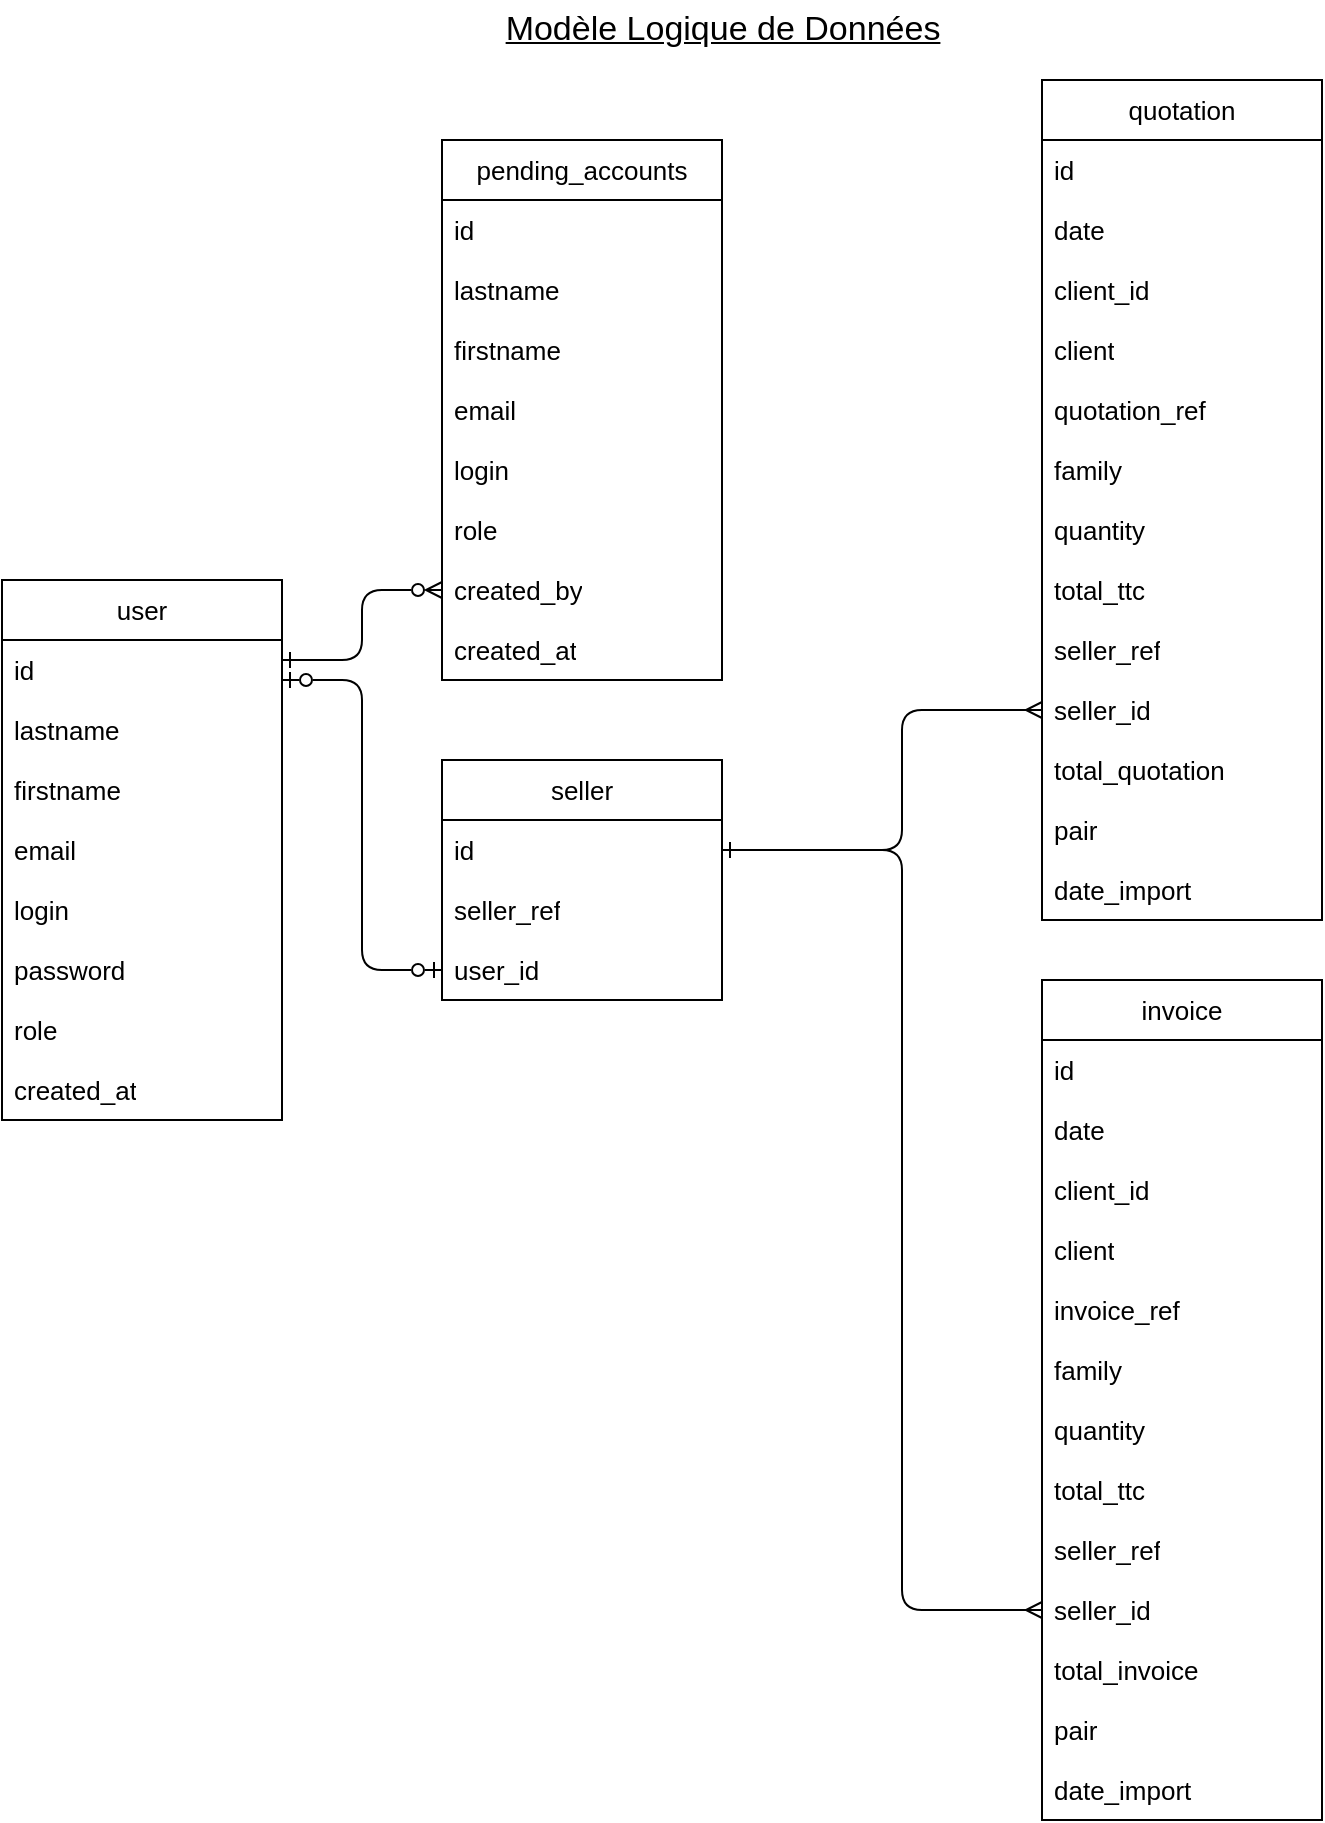 <mxfile>
    <diagram id="SjCUDSjNCKGChw6FmDaM" name="Page-1">
        <mxGraphModel dx="1010" dy="973" grid="1" gridSize="10" guides="1" tooltips="1" connect="1" arrows="1" fold="1" page="1" pageScale="1" pageWidth="827" pageHeight="1169" math="0" shadow="0">
            <root>
                <mxCell id="0"/>
                <mxCell id="1" parent="0"/>
                <mxCell id="3" value="Modèle Logique de Données" style="text;html=1;align=center;verticalAlign=middle;resizable=0;points=[];autosize=1;strokeColor=none;fillColor=none;fontSize=17;fontStyle=4" parent="1" vertex="1">
                    <mxGeometry x="260" width="240" height="30" as="geometry"/>
                </mxCell>
                <mxCell id="12" value="invoice" style="swimlane;fontStyle=0;childLayout=stackLayout;horizontal=1;startSize=30;horizontalStack=0;resizeParent=1;resizeParentMax=0;resizeLast=0;collapsible=1;marginBottom=0;whiteSpace=wrap;html=1;fontSize=13;" parent="1" vertex="1">
                    <mxGeometry x="540" y="490" width="140" height="420" as="geometry"/>
                </mxCell>
                <mxCell id="13" value="id" style="text;strokeColor=none;fillColor=none;align=left;verticalAlign=middle;spacingLeft=4;spacingRight=4;overflow=hidden;points=[[0,0.5],[1,0.5]];portConstraint=eastwest;rotatable=0;whiteSpace=wrap;html=1;fontSize=13;" parent="12" vertex="1">
                    <mxGeometry y="30" width="140" height="30" as="geometry"/>
                </mxCell>
                <mxCell id="14" value="date" style="text;strokeColor=none;fillColor=none;align=left;verticalAlign=middle;spacingLeft=4;spacingRight=4;overflow=hidden;points=[[0,0.5],[1,0.5]];portConstraint=eastwest;rotatable=0;whiteSpace=wrap;html=1;fontSize=13;" parent="12" vertex="1">
                    <mxGeometry y="60" width="140" height="30" as="geometry"/>
                </mxCell>
                <mxCell id="48" value="client_id" style="text;strokeColor=none;fillColor=none;align=left;verticalAlign=middle;spacingLeft=4;spacingRight=4;overflow=hidden;points=[[0,0.5],[1,0.5]];portConstraint=eastwest;rotatable=0;whiteSpace=wrap;html=1;fontSize=13;" parent="12" vertex="1">
                    <mxGeometry y="90" width="140" height="30" as="geometry"/>
                </mxCell>
                <mxCell id="49" value="client" style="text;strokeColor=none;fillColor=none;align=left;verticalAlign=middle;spacingLeft=4;spacingRight=4;overflow=hidden;points=[[0,0.5],[1,0.5]];portConstraint=eastwest;rotatable=0;whiteSpace=wrap;html=1;fontSize=13;" parent="12" vertex="1">
                    <mxGeometry y="120" width="140" height="30" as="geometry"/>
                </mxCell>
                <mxCell id="57" value="invoice_ref" style="text;strokeColor=none;fillColor=none;align=left;verticalAlign=middle;spacingLeft=4;spacingRight=4;overflow=hidden;points=[[0,0.5],[1,0.5]];portConstraint=eastwest;rotatable=0;whiteSpace=wrap;html=1;fontSize=13;" parent="12" vertex="1">
                    <mxGeometry y="150" width="140" height="30" as="geometry"/>
                </mxCell>
                <mxCell id="59" value="family" style="text;strokeColor=none;fillColor=none;align=left;verticalAlign=middle;spacingLeft=4;spacingRight=4;overflow=hidden;points=[[0,0.5],[1,0.5]];portConstraint=eastwest;rotatable=0;whiteSpace=wrap;html=1;fontSize=13;" parent="12" vertex="1">
                    <mxGeometry y="180" width="140" height="30" as="geometry"/>
                </mxCell>
                <mxCell id="15" value="quantity" style="text;strokeColor=none;fillColor=none;align=left;verticalAlign=middle;spacingLeft=4;spacingRight=4;overflow=hidden;points=[[0,0.5],[1,0.5]];portConstraint=eastwest;rotatable=0;whiteSpace=wrap;html=1;fontSize=13;" parent="12" vertex="1">
                    <mxGeometry y="210" width="140" height="30" as="geometry"/>
                </mxCell>
                <mxCell id="39" value="total_ttc" style="text;strokeColor=none;fillColor=none;align=left;verticalAlign=middle;spacingLeft=4;spacingRight=4;overflow=hidden;points=[[0,0.5],[1,0.5]];portConstraint=eastwest;rotatable=0;whiteSpace=wrap;html=1;fontSize=13;" parent="12" vertex="1">
                    <mxGeometry y="240" width="140" height="30" as="geometry"/>
                </mxCell>
                <mxCell id="56" value="seller_ref" style="text;strokeColor=none;fillColor=none;align=left;verticalAlign=middle;spacingLeft=4;spacingRight=4;overflow=hidden;points=[[0,0.5],[1,0.5]];portConstraint=eastwest;rotatable=0;whiteSpace=wrap;html=1;fontSize=13;" parent="12" vertex="1">
                    <mxGeometry y="270" width="140" height="30" as="geometry"/>
                </mxCell>
                <mxCell id="109" value="seller_id" style="text;strokeColor=none;fillColor=none;align=left;verticalAlign=middle;spacingLeft=4;spacingRight=4;overflow=hidden;points=[[0,0.5],[1,0.5]];portConstraint=eastwest;rotatable=0;whiteSpace=wrap;html=1;fontSize=13;" vertex="1" parent="12">
                    <mxGeometry y="300" width="140" height="30" as="geometry"/>
                </mxCell>
                <mxCell id="88" value="total_invoice" style="text;strokeColor=none;fillColor=none;align=left;verticalAlign=middle;spacingLeft=4;spacingRight=4;overflow=hidden;points=[[0,0.5],[1,0.5]];portConstraint=eastwest;rotatable=0;whiteSpace=wrap;html=1;fontSize=13;" vertex="1" parent="12">
                    <mxGeometry y="330" width="140" height="30" as="geometry"/>
                </mxCell>
                <mxCell id="89" value="pair" style="text;strokeColor=none;fillColor=none;align=left;verticalAlign=middle;spacingLeft=4;spacingRight=4;overflow=hidden;points=[[0,0.5],[1,0.5]];portConstraint=eastwest;rotatable=0;whiteSpace=wrap;html=1;fontSize=13;" vertex="1" parent="12">
                    <mxGeometry y="360" width="140" height="30" as="geometry"/>
                </mxCell>
                <mxCell id="90" value="date_import" style="text;strokeColor=none;fillColor=none;align=left;verticalAlign=middle;spacingLeft=4;spacingRight=4;overflow=hidden;points=[[0,0.5],[1,0.5]];portConstraint=eastwest;rotatable=0;whiteSpace=wrap;html=1;fontSize=13;" vertex="1" parent="12">
                    <mxGeometry y="390" width="140" height="30" as="geometry"/>
                </mxCell>
                <mxCell id="16" value="user" style="swimlane;fontStyle=0;childLayout=stackLayout;horizontal=1;startSize=30;horizontalStack=0;resizeParent=1;resizeParentMax=0;resizeLast=0;collapsible=1;marginBottom=0;whiteSpace=wrap;html=1;fontSize=13;" parent="1" vertex="1">
                    <mxGeometry x="20" y="290" width="140" height="270" as="geometry">
                        <mxRectangle x="90" y="110" width="60" height="30" as="alternateBounds"/>
                    </mxGeometry>
                </mxCell>
                <mxCell id="17" value="id" style="text;strokeColor=none;fillColor=none;align=left;verticalAlign=middle;spacingLeft=4;spacingRight=4;overflow=hidden;points=[[0,0.5],[1,0.5]];portConstraint=eastwest;rotatable=0;whiteSpace=wrap;html=1;fontSize=13;" parent="16" vertex="1">
                    <mxGeometry y="30" width="140" height="30" as="geometry"/>
                </mxCell>
                <mxCell id="18" value="lastname" style="text;strokeColor=none;fillColor=none;align=left;verticalAlign=middle;spacingLeft=4;spacingRight=4;overflow=hidden;points=[[0,0.5],[1,0.5]];portConstraint=eastwest;rotatable=0;whiteSpace=wrap;html=1;fontSize=13;" parent="16" vertex="1">
                    <mxGeometry y="60" width="140" height="30" as="geometry"/>
                </mxCell>
                <mxCell id="72" value="firstname" style="text;strokeColor=none;fillColor=none;align=left;verticalAlign=middle;spacingLeft=4;spacingRight=4;overflow=hidden;points=[[0,0.5],[1,0.5]];portConstraint=eastwest;rotatable=0;whiteSpace=wrap;html=1;fontSize=13;" parent="16" vertex="1">
                    <mxGeometry y="90" width="140" height="30" as="geometry"/>
                </mxCell>
                <mxCell id="19" value="email" style="text;strokeColor=none;fillColor=none;align=left;verticalAlign=middle;spacingLeft=4;spacingRight=4;overflow=hidden;points=[[0,0.5],[1,0.5]];portConstraint=eastwest;rotatable=0;whiteSpace=wrap;html=1;fontSize=13;" parent="16" vertex="1">
                    <mxGeometry y="120" width="140" height="30" as="geometry"/>
                </mxCell>
                <mxCell id="91" value="login" style="text;strokeColor=none;fillColor=none;align=left;verticalAlign=middle;spacingLeft=4;spacingRight=4;overflow=hidden;points=[[0,0.5],[1,0.5]];portConstraint=eastwest;rotatable=0;whiteSpace=wrap;html=1;fontSize=13;" vertex="1" parent="16">
                    <mxGeometry y="150" width="140" height="30" as="geometry"/>
                </mxCell>
                <mxCell id="37" value="password" style="text;strokeColor=none;fillColor=none;align=left;verticalAlign=middle;spacingLeft=4;spacingRight=4;overflow=hidden;points=[[0,0.5],[1,0.5]];portConstraint=eastwest;rotatable=0;whiteSpace=wrap;html=1;fontSize=13;" parent="16" vertex="1">
                    <mxGeometry y="180" width="140" height="30" as="geometry"/>
                </mxCell>
                <mxCell id="86" value="role" style="text;strokeColor=none;fillColor=none;align=left;verticalAlign=middle;spacingLeft=4;spacingRight=4;overflow=hidden;points=[[0,0.5],[1,0.5]];portConstraint=eastwest;rotatable=0;whiteSpace=wrap;html=1;fontSize=13;" vertex="1" parent="16">
                    <mxGeometry y="210" width="140" height="30" as="geometry"/>
                </mxCell>
                <mxCell id="87" value="created_at" style="text;strokeColor=none;fillColor=none;align=left;verticalAlign=middle;spacingLeft=4;spacingRight=4;overflow=hidden;points=[[0,0.5],[1,0.5]];portConstraint=eastwest;rotatable=0;whiteSpace=wrap;html=1;fontSize=13;" vertex="1" parent="16">
                    <mxGeometry y="240" width="140" height="30" as="geometry"/>
                </mxCell>
                <mxCell id="28" value="seller" style="swimlane;fontStyle=0;childLayout=stackLayout;horizontal=1;startSize=30;horizontalStack=0;resizeParent=1;resizeParentMax=0;resizeLast=0;collapsible=1;marginBottom=0;whiteSpace=wrap;html=1;fontSize=13;" parent="1" vertex="1">
                    <mxGeometry x="240" y="380" width="140" height="120" as="geometry"/>
                </mxCell>
                <mxCell id="29" value="id" style="text;strokeColor=none;fillColor=none;align=left;verticalAlign=middle;spacingLeft=4;spacingRight=4;overflow=hidden;points=[[0,0.5],[1,0.5]];portConstraint=eastwest;rotatable=0;whiteSpace=wrap;html=1;fontSize=13;" parent="28" vertex="1">
                    <mxGeometry y="30" width="140" height="30" as="geometry"/>
                </mxCell>
                <mxCell id="30" value="seller_ref" style="text;strokeColor=none;fillColor=none;align=left;verticalAlign=middle;spacingLeft=4;spacingRight=4;overflow=hidden;points=[[0,0.5],[1,0.5]];portConstraint=eastwest;rotatable=0;whiteSpace=wrap;html=1;fontSize=13;" parent="28" vertex="1">
                    <mxGeometry y="60" width="140" height="30" as="geometry"/>
                </mxCell>
                <mxCell id="107" value="user_id" style="text;strokeColor=none;fillColor=none;align=left;verticalAlign=middle;spacingLeft=4;spacingRight=4;overflow=hidden;points=[[0,0.5],[1,0.5]];portConstraint=eastwest;rotatable=0;whiteSpace=wrap;html=1;fontSize=13;" vertex="1" parent="28">
                    <mxGeometry y="90" width="140" height="30" as="geometry"/>
                </mxCell>
                <mxCell id="43" style="edgeStyle=none;html=1;exitX=0;exitY=0.5;exitDx=0;exitDy=0;fontSize=13;startArrow=ERzeroToOne;startFill=0;endArrow=ERzeroToOne;endFill=0;" parent="1" source="107" edge="1">
                    <mxGeometry relative="1" as="geometry">
                        <mxPoint x="160" y="340" as="targetPoint"/>
                        <Array as="points">
                            <mxPoint x="200" y="485"/>
                            <mxPoint x="200" y="340"/>
                        </Array>
                    </mxGeometry>
                </mxCell>
                <mxCell id="92" value="quotation" style="swimlane;fontStyle=0;childLayout=stackLayout;horizontal=1;startSize=30;horizontalStack=0;resizeParent=1;resizeParentMax=0;resizeLast=0;collapsible=1;marginBottom=0;whiteSpace=wrap;html=1;fontSize=13;" vertex="1" parent="1">
                    <mxGeometry x="540" y="40" width="140" height="420" as="geometry"/>
                </mxCell>
                <mxCell id="93" value="id" style="text;strokeColor=none;fillColor=none;align=left;verticalAlign=middle;spacingLeft=4;spacingRight=4;overflow=hidden;points=[[0,0.5],[1,0.5]];portConstraint=eastwest;rotatable=0;whiteSpace=wrap;html=1;fontSize=13;" vertex="1" parent="92">
                    <mxGeometry y="30" width="140" height="30" as="geometry"/>
                </mxCell>
                <mxCell id="94" value="date" style="text;strokeColor=none;fillColor=none;align=left;verticalAlign=middle;spacingLeft=4;spacingRight=4;overflow=hidden;points=[[0,0.5],[1,0.5]];portConstraint=eastwest;rotatable=0;whiteSpace=wrap;html=1;fontSize=13;" vertex="1" parent="92">
                    <mxGeometry y="60" width="140" height="30" as="geometry"/>
                </mxCell>
                <mxCell id="95" value="client_id" style="text;strokeColor=none;fillColor=none;align=left;verticalAlign=middle;spacingLeft=4;spacingRight=4;overflow=hidden;points=[[0,0.5],[1,0.5]];portConstraint=eastwest;rotatable=0;whiteSpace=wrap;html=1;fontSize=13;" vertex="1" parent="92">
                    <mxGeometry y="90" width="140" height="30" as="geometry"/>
                </mxCell>
                <mxCell id="96" value="client" style="text;strokeColor=none;fillColor=none;align=left;verticalAlign=middle;spacingLeft=4;spacingRight=4;overflow=hidden;points=[[0,0.5],[1,0.5]];portConstraint=eastwest;rotatable=0;whiteSpace=wrap;html=1;fontSize=13;" vertex="1" parent="92">
                    <mxGeometry y="120" width="140" height="30" as="geometry"/>
                </mxCell>
                <mxCell id="97" value="quotation_ref" style="text;strokeColor=none;fillColor=none;align=left;verticalAlign=middle;spacingLeft=4;spacingRight=4;overflow=hidden;points=[[0,0.5],[1,0.5]];portConstraint=eastwest;rotatable=0;whiteSpace=wrap;html=1;fontSize=13;" vertex="1" parent="92">
                    <mxGeometry y="150" width="140" height="30" as="geometry"/>
                </mxCell>
                <mxCell id="98" value="family" style="text;strokeColor=none;fillColor=none;align=left;verticalAlign=middle;spacingLeft=4;spacingRight=4;overflow=hidden;points=[[0,0.5],[1,0.5]];portConstraint=eastwest;rotatable=0;whiteSpace=wrap;html=1;fontSize=13;" vertex="1" parent="92">
                    <mxGeometry y="180" width="140" height="30" as="geometry"/>
                </mxCell>
                <mxCell id="99" value="quantity" style="text;strokeColor=none;fillColor=none;align=left;verticalAlign=middle;spacingLeft=4;spacingRight=4;overflow=hidden;points=[[0,0.5],[1,0.5]];portConstraint=eastwest;rotatable=0;whiteSpace=wrap;html=1;fontSize=13;" vertex="1" parent="92">
                    <mxGeometry y="210" width="140" height="30" as="geometry"/>
                </mxCell>
                <mxCell id="100" value="total_ttc" style="text;strokeColor=none;fillColor=none;align=left;verticalAlign=middle;spacingLeft=4;spacingRight=4;overflow=hidden;points=[[0,0.5],[1,0.5]];portConstraint=eastwest;rotatable=0;whiteSpace=wrap;html=1;fontSize=13;" vertex="1" parent="92">
                    <mxGeometry y="240" width="140" height="30" as="geometry"/>
                </mxCell>
                <mxCell id="101" value="seller_ref" style="text;strokeColor=none;fillColor=none;align=left;verticalAlign=middle;spacingLeft=4;spacingRight=4;overflow=hidden;points=[[0,0.5],[1,0.5]];portConstraint=eastwest;rotatable=0;whiteSpace=wrap;html=1;fontSize=13;" vertex="1" parent="92">
                    <mxGeometry y="270" width="140" height="30" as="geometry"/>
                </mxCell>
                <mxCell id="111" value="seller_id" style="text;strokeColor=none;fillColor=none;align=left;verticalAlign=middle;spacingLeft=4;spacingRight=4;overflow=hidden;points=[[0,0.5],[1,0.5]];portConstraint=eastwest;rotatable=0;whiteSpace=wrap;html=1;fontSize=13;" vertex="1" parent="92">
                    <mxGeometry y="300" width="140" height="30" as="geometry"/>
                </mxCell>
                <mxCell id="102" value="total_quotation" style="text;strokeColor=none;fillColor=none;align=left;verticalAlign=middle;spacingLeft=4;spacingRight=4;overflow=hidden;points=[[0,0.5],[1,0.5]];portConstraint=eastwest;rotatable=0;whiteSpace=wrap;html=1;fontSize=13;" vertex="1" parent="92">
                    <mxGeometry y="330" width="140" height="30" as="geometry"/>
                </mxCell>
                <mxCell id="103" value="pair" style="text;strokeColor=none;fillColor=none;align=left;verticalAlign=middle;spacingLeft=4;spacingRight=4;overflow=hidden;points=[[0,0.5],[1,0.5]];portConstraint=eastwest;rotatable=0;whiteSpace=wrap;html=1;fontSize=13;" vertex="1" parent="92">
                    <mxGeometry y="360" width="140" height="30" as="geometry"/>
                </mxCell>
                <mxCell id="104" value="date_import" style="text;strokeColor=none;fillColor=none;align=left;verticalAlign=middle;spacingLeft=4;spacingRight=4;overflow=hidden;points=[[0,0.5],[1,0.5]];portConstraint=eastwest;rotatable=0;whiteSpace=wrap;html=1;fontSize=13;" vertex="1" parent="92">
                    <mxGeometry y="390" width="140" height="30" as="geometry"/>
                </mxCell>
                <mxCell id="106" style="edgeStyle=none;html=1;exitX=0;exitY=0.5;exitDx=0;exitDy=0;fontSize=13;startArrow=ERmany;startFill=0;endArrow=ERone;endFill=0;entryX=1;entryY=0.5;entryDx=0;entryDy=0;" edge="1" parent="1" source="111" target="29">
                    <mxGeometry relative="1" as="geometry">
                        <mxPoint x="350" y="700" as="sourcePoint"/>
                        <mxPoint x="160" y="715" as="targetPoint"/>
                        <Array as="points">
                            <mxPoint x="470" y="355"/>
                            <mxPoint x="470" y="425"/>
                        </Array>
                    </mxGeometry>
                </mxCell>
                <mxCell id="108" style="edgeStyle=none;html=1;exitX=1;exitY=0.5;exitDx=0;exitDy=0;fontSize=13;startArrow=ERone;startFill=0;endArrow=ERmany;endFill=0;entryX=0;entryY=0.5;entryDx=0;entryDy=0;" edge="1" parent="1" source="29" target="109">
                    <mxGeometry relative="1" as="geometry">
                        <mxPoint x="450" y="500" as="sourcePoint"/>
                        <mxPoint x="290" y="630" as="targetPoint"/>
                        <Array as="points">
                            <mxPoint x="470" y="425"/>
                            <mxPoint x="470" y="805"/>
                        </Array>
                    </mxGeometry>
                </mxCell>
                <mxCell id="112" value="pending_accounts" style="swimlane;fontStyle=0;childLayout=stackLayout;horizontal=1;startSize=30;horizontalStack=0;resizeParent=1;resizeParentMax=0;resizeLast=0;collapsible=1;marginBottom=0;whiteSpace=wrap;html=1;fontSize=13;" vertex="1" parent="1">
                    <mxGeometry x="240" y="70" width="140" height="270" as="geometry">
                        <mxRectangle x="90" y="110" width="60" height="30" as="alternateBounds"/>
                    </mxGeometry>
                </mxCell>
                <mxCell id="113" value="id" style="text;strokeColor=none;fillColor=none;align=left;verticalAlign=middle;spacingLeft=4;spacingRight=4;overflow=hidden;points=[[0,0.5],[1,0.5]];portConstraint=eastwest;rotatable=0;whiteSpace=wrap;html=1;fontSize=13;" vertex="1" parent="112">
                    <mxGeometry y="30" width="140" height="30" as="geometry"/>
                </mxCell>
                <mxCell id="114" value="lastname" style="text;strokeColor=none;fillColor=none;align=left;verticalAlign=middle;spacingLeft=4;spacingRight=4;overflow=hidden;points=[[0,0.5],[1,0.5]];portConstraint=eastwest;rotatable=0;whiteSpace=wrap;html=1;fontSize=13;" vertex="1" parent="112">
                    <mxGeometry y="60" width="140" height="30" as="geometry"/>
                </mxCell>
                <mxCell id="115" value="firstname" style="text;strokeColor=none;fillColor=none;align=left;verticalAlign=middle;spacingLeft=4;spacingRight=4;overflow=hidden;points=[[0,0.5],[1,0.5]];portConstraint=eastwest;rotatable=0;whiteSpace=wrap;html=1;fontSize=13;" vertex="1" parent="112">
                    <mxGeometry y="90" width="140" height="30" as="geometry"/>
                </mxCell>
                <mxCell id="116" value="email" style="text;strokeColor=none;fillColor=none;align=left;verticalAlign=middle;spacingLeft=4;spacingRight=4;overflow=hidden;points=[[0,0.5],[1,0.5]];portConstraint=eastwest;rotatable=0;whiteSpace=wrap;html=1;fontSize=13;" vertex="1" parent="112">
                    <mxGeometry y="120" width="140" height="30" as="geometry"/>
                </mxCell>
                <mxCell id="117" value="login" style="text;strokeColor=none;fillColor=none;align=left;verticalAlign=middle;spacingLeft=4;spacingRight=4;overflow=hidden;points=[[0,0.5],[1,0.5]];portConstraint=eastwest;rotatable=0;whiteSpace=wrap;html=1;fontSize=13;" vertex="1" parent="112">
                    <mxGeometry y="150" width="140" height="30" as="geometry"/>
                </mxCell>
                <mxCell id="119" value="role" style="text;strokeColor=none;fillColor=none;align=left;verticalAlign=middle;spacingLeft=4;spacingRight=4;overflow=hidden;points=[[0,0.5],[1,0.5]];portConstraint=eastwest;rotatable=0;whiteSpace=wrap;html=1;fontSize=13;" vertex="1" parent="112">
                    <mxGeometry y="180" width="140" height="30" as="geometry"/>
                </mxCell>
                <mxCell id="122" value="created_by" style="text;strokeColor=none;fillColor=none;align=left;verticalAlign=middle;spacingLeft=4;spacingRight=4;overflow=hidden;points=[[0,0.5],[1,0.5]];portConstraint=eastwest;rotatable=0;whiteSpace=wrap;html=1;fontSize=13;" vertex="1" parent="112">
                    <mxGeometry y="210" width="140" height="30" as="geometry"/>
                </mxCell>
                <mxCell id="120" value="created_at" style="text;strokeColor=none;fillColor=none;align=left;verticalAlign=middle;spacingLeft=4;spacingRight=4;overflow=hidden;points=[[0,0.5],[1,0.5]];portConstraint=eastwest;rotatable=0;whiteSpace=wrap;html=1;fontSize=13;" vertex="1" parent="112">
                    <mxGeometry y="240" width="140" height="30" as="geometry"/>
                </mxCell>
                <mxCell id="121" style="edgeStyle=none;html=1;fontSize=13;startArrow=ERone;startFill=0;endArrow=ERzeroToMany;endFill=0;entryX=0;entryY=0.5;entryDx=0;entryDy=0;" edge="1" parent="1">
                    <mxGeometry relative="1" as="geometry">
                        <mxPoint x="160" y="330" as="sourcePoint"/>
                        <mxPoint x="240" y="295" as="targetPoint"/>
                        <Array as="points">
                            <mxPoint x="200" y="330"/>
                            <mxPoint x="200" y="295"/>
                        </Array>
                    </mxGeometry>
                </mxCell>
            </root>
        </mxGraphModel>
    </diagram>
</mxfile>